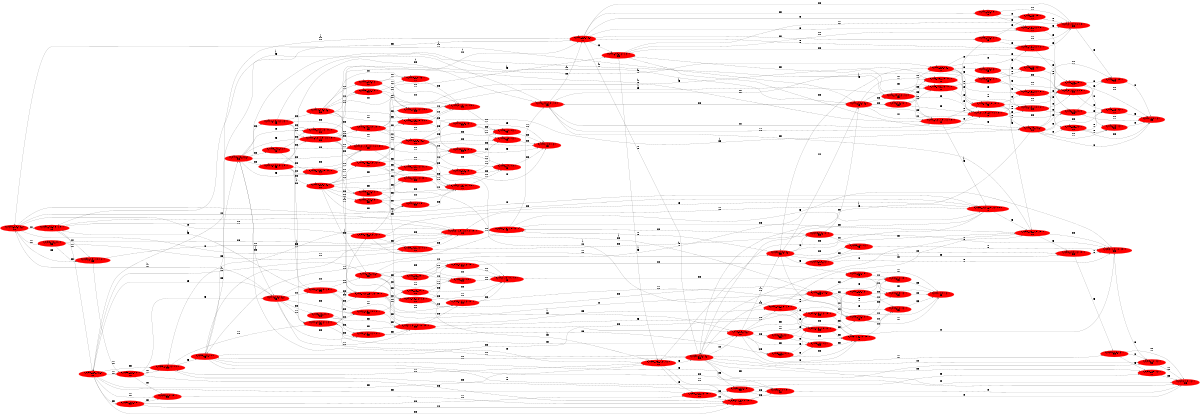 digraph seventh1 {
 rankdir=LR;
 size="8,5"
0 [label="s0~r0,phi,C = 0, B = 0, A = 0\ntrue\ntrue",color=red, style=filled];
1 [label="s0~r0,phi,C = 0, B = 1, A = 0\ntrue\ntrue",color=red, style=filled];
2 [label="s0~r0,phi,C = 0, A = 0, -B > -1, B > 0\ntrue\ntrue",color=red, style=filled];
3 [label="s0~r0,phi,C = 0, A = 0, B > 1\ntrue\ntrue",color=red, style=filled];
4 [label="s0~r0,phi,-A > -1, -B > -1, A > 0, C > 0, B > 0\ntrue\ntrue",color=red, style=filled];
5 [label="s0~r0,phi,C = 0, -A > -1, -B > -1, A > 0, B > 0\ntrue\ntrue",color=red, style=filled];
6 [label="s0~r0,phi,B = 0, -A > -1, A > 0, C > 0\ntrue\ntrue",color=red, style=filled];
7 [label="s0~r0,phi,C = 0, B = 0, -A > -1, A > 0\ntrue\ntrue",color=red, style=filled];
8 [label="s0~r0,phi,A = 0, -B > -1, B > 0, C > 0\ntrue\ntrue",color=red, style=filled];
9 [label="s0~r0,phi,B = 0, A = 0, C > 0\ntrue\ntrue",color=red, style=filled];
10 [label="s0~r0,phi,-A > -1, A > 0, C > 0, B > 1\ntrue\ntrue",color=red, style=filled];
11 [label="s0~r0,phi,C = 0, -A > -1, A > 0, B > 1\ntrue\ntrue",color=red, style=filled];
12 [label="s0~r0,phi,B = 1, -A > -1, A > 0, C > 0\ntrue\ntrue",color=red, style=filled];
13 [label="s0~r0,phi,C = 0, B = 1, -A > -1, A > 0\ntrue\ntrue",color=red, style=filled];
14 [label="s0~r0,phi,A = 0, C > 0, B > 1\ntrue\ntrue",color=red, style=filled];
15 [label="s0~r0,phi,B = 1, A = 0, C > 0\ntrue\ntrue",color=red, style=filled];
16 [label="s0~r0,b,C = 0, B = 0, A = 0\ntrue\ntrue",color=red, style=filled];
17 [label="s0~r0,phi,B = 1, A = 1, C > 0\ntrue\ntrue",color=red, style=filled];
18 [label="s0~r0,phi,A = 1, -B > -1, B > 0, C > 0\ntrue\ntrue",color=red, style=filled];
19 [label="s0~r0,phi,C = 0, B = 1, A = 1\ntrue\ntrue",color=red, style=filled];
20 [label="s0~r0,phi,C = 0, A = 1, -B > -1, B > 0\ntrue\ntrue",color=red, style=filled];
21 [label="s0~r0,phi,B = 0, A = 1, C > 0\ntrue\ntrue",color=red, style=filled];
22 [label="s0~r0,phi,C = 0, B = 0, A = 1\ntrue\ntrue",color=red, style=filled];
23 [label="s0~r0,phi,A = 1, C > 0, B > 1\ntrue\ntrue",color=red, style=filled];
24 [label="s0~r0,phi,C = 0, A = 1, B > 1\ntrue\ntrue",color=red, style=filled];
25 [label="s0~r0,b,C = 0, B = 0, -A > -1, A > 0\ntrue\ntrue",color=red, style=filled];
26 [label="s0~r0,b,-A > -1, -B > -1, A > 0, C > 0, B > 0\ntrue\ntrue",color=red, style=filled];
27 [label="s0~r0,b,C = 0, -A > -1, -B > -1, A > 0, B > 0\ntrue\ntrue",color=red, style=filled];
28 [label="s0~r0,b,B = 0, -A > -1, A > 0, C > 0\ntrue\ntrue",color=red, style=filled];
29 [label="s0~r0,b,A = 0, -B > -1, B > 0, C > 0\ntrue\ntrue",color=red, style=filled];
30 [label="s0~r0,b,C = 0, A = 0, -B > -1, B > 0\ntrue\ntrue",color=red, style=filled];
31 [label="s0~r0,b,B = 0, A = 0, C > 0\ntrue\ntrue",color=red, style=filled];
32 [label="s0~r0,phi,C > 0, B > 1, A > 1\ntrue\ntrue",color=red, style=filled];
33 [label="s0~r0,phi,B = 1, C > 0, A > 1\ntrue\ntrue",color=red, style=filled];
34 [label="s0~r0,a,b,C = 0, B = 0, A = 0\ntrue\ntrue",color=red, style=filled];
35 [label="s0~r0,a,C = 0, B = 1, A = 0\ntrue\ntrue",color=red, style=filled];
36 [label="s0~r0,b,C = 0, B = 0, A = 1\ntrue\ntrue",color=red, style=filled];
37 [label="s0~r0,phi,-B > -1, A > 1, C > 0, B > 0\ntrue\ntrue",color=red, style=filled];
38 [label="s0~r0,a,C = 0, A = 0, -B > -1, B > 0\ntrue\ntrue",color=red, style=filled];
39 [label="s0~r0,phi,C = 0, B > 1, A > 1\ntrue\ntrue",color=red, style=filled];
40 [label="s0~r0,phi,C = 0, B = 1, A > 1\ntrue\ntrue",color=red, style=filled];
41 [label="s0~r0,phi,C = 0, -B > -1, A > 1, B > 0\ntrue\ntrue",color=red, style=filled];
42 [label="s0~r0,phi,B = 0, C > 0, A > 1\ntrue\ntrue",color=red, style=filled];
43 [label="s0~r0,a,C = 0, B = 0, A = 0\ntrue\ntrue",color=red, style=filled];
44 [label="s0~r0,phi,C = 0, B = 0, A > 1\ntrue\ntrue",color=red, style=filled];
45 [label="s0~r0,b,B = 1, A = 1, C > 0\ntrue\ntrue",color=red, style=filled];
46 [label="s0~r0,b,A = 1, -B > -1, B > 0, C > 0\ntrue\ntrue",color=red, style=filled];
47 [label="s0~r0,b,B = 1, -A > -1, A > 0, C > 0\ntrue\ntrue",color=red, style=filled];
48 [label="s0~r0,b,C = 0, B = 1, A = 1\ntrue\ntrue",color=red, style=filled];
49 [label="s0~r0,b,C = 0, A = 1, -B > -1, B > 0\ntrue\ntrue",color=red, style=filled];
50 [label="s0~r0,b,C = 0, B = 1, -A > -1, A > 0\ntrue\ntrue",color=red, style=filled];
51 [label="s0~r0,b,B = 0, A = 1, C > 0\ntrue\ntrue",color=red, style=filled];
52 [label="s0~r0,b,B = 1, A = 0, C > 0\ntrue\ntrue",color=red, style=filled];
53 [label="s0~r0,b,C = 0, B = 1, A = 0\ntrue\ntrue",color=red, style=filled];
54 [label="s0~r0,a,b,-A > -1, -B > -1, A > 0, C > 0, B > 0\ntrue\ntrue",color=red, style=filled];
55 [label="s0~r0,a,b,C = 0, -A > -1, -B > -1, A > 0, B > 0\ntrue\ntrue",color=red, style=filled];
56 [label="s0~r0,a,b,B = 0, -A > -1, A > 0, C > 0\ntrue\ntrue",color=red, style=filled];
57 [label="s0~r0,a,b,C = 0, B = 0, -A > -1, A > 0\ntrue\ntrue",color=red, style=filled];
58 [label="s0~r0,a,b,A = 0, -B > -1, B > 0, C > 0\ntrue\ntrue",color=red, style=filled];
59 [label="s0~r0,a,b,C = 0, A = 0, -B > -1, B > 0\ntrue\ntrue",color=red, style=filled];
60 [label="s0~r0,a,b,B = 0, A = 0, C > 0\ntrue\ntrue",color=red, style=filled];
61 [label="s0~r0,a,-A > -1, A > 0, C > 0, B > 1\ntrue\ntrue",color=red, style=filled];
62 [label="s0~r0,a,C = 0, -A > -1, A > 0, B > 1\ntrue\ntrue",color=red, style=filled];
63 [label="s0~r0,a,B = 1, -A > -1, A > 0, C > 0\ntrue\ntrue",color=red, style=filled];
64 [label="s0~r0,a,C = 0, B = 1, -A > -1, A > 0\ntrue\ntrue",color=red, style=filled];
65 [label="s0~r0,a,A = 0, C > 0, B > 1\ntrue\ntrue",color=red, style=filled];
66 [label="s0~r0,a,C = 0, A = 0, B > 1\ntrue\ntrue",color=red, style=filled];
67 [label="s0~r0,a,B = 1, A = 0, C > 0\ntrue\ntrue",color=red, style=filled];
68 [label="s0~r0,b,-B > -1, A > 1, C > 0, B > 0\ntrue\ntrue",color=red, style=filled];
69 [label="s0~r0,b,C = 0, -B > -1, A > 1, B > 0\ntrue\ntrue",color=red, style=filled];
70 [label="s0~r0,b,B = 0, C > 0, A > 1\ntrue\ntrue",color=red, style=filled];
71 [label="s0~r0,b,C = 0, B = 0, A > 1\ntrue\ntrue",color=red, style=filled];
72 [label="s0~r0,a,-A > -1, -B > -1, A > 0, C > 0, B > 0\ntrue\ntrue",color=red, style=filled];
73 [label="s0~r0,a,C = 0, -A > -1, -B > -1, A > 0, B > 0\ntrue\ntrue",color=red, style=filled];
74 [label="s0~r0,a,A = 0, -B > -1, B > 0, C > 0\ntrue\ntrue",color=red, style=filled];
75 [label="s0~r0,a,B = 0, -A > -1, A > 0, C > 0\ntrue\ntrue",color=red, style=filled];
76 [label="s0~r0,a,C = 0, B = 0, -A > -1, A > 0\ntrue\ntrue",color=red, style=filled];
77 [label="s0~r0,a,B = 0, A = 0, C > 0\ntrue\ntrue",color=red, style=filled];
78 [label="s0~r0,b,C > 0, B > 1, A > 1\ntrue\ntrue",color=red, style=filled];
79 [label="s0~r0,b,B = 1, C > 0, A > 1\ntrue\ntrue",color=red, style=filled];
80 [label="s0~r0,b,A = 1, C > 0, B > 1\ntrue\ntrue",color=red, style=filled];
81 [label="s0~r0,b,-A > -1, A > 0, C > 0, B > 1\ntrue\ntrue",color=red, style=filled];
82 [label="s0~r0,b,C = 0, B > 1, A > 1\ntrue\ntrue",color=red, style=filled];
83 [label="s0~r0,b,C = 0, B = 1, A > 1\ntrue\ntrue",color=red, style=filled];
84 [label="s0~r0,b,C = 0, A = 1, B > 1\ntrue\ntrue",color=red, style=filled];
85 [label="s0~r0,b,C = 0, -A > -1, A > 0, B > 1\ntrue\ntrue",color=red, style=filled];
86 [label="s0~r0,b,A = 0, C > 0, B > 1\ntrue\ntrue",color=red, style=filled];
87 [label="s0~r0,b,C = 0, A = 0, B > 1\ntrue\ntrue",color=red, style=filled];
88 [label="s0~r0,a,b,B = 1, A = 1, C > 0\ntrue\ntrue",color=red, style=filled];
89 [label="s0~r0,a,b,A = 1, -B > -1, B > 0, C > 0\ntrue\ntrue",color=red, style=filled];
90 [label="s0~r0,a,b,B = 1, -A > -1, A > 0, C > 0\ntrue\ntrue",color=red, style=filled];
91 [label="s0~r0,a,b,C = 0, B = 1, A = 1\ntrue\ntrue",color=red, style=filled];
92 [label="s0~r0,a,b,C = 0, A = 1, -B > -1, B > 0\ntrue\ntrue",color=red, style=filled];
93 [label="s0~r0,a,b,C = 0, B = 1, -A > -1, A > 0\ntrue\ntrue",color=red, style=filled];
94 [label="s0~r0,a,b,B = 0, A = 1, C > 0\ntrue\ntrue",color=red, style=filled];
95 [label="s0~r0,a,b,C = 0, B = 0, A = 1\ntrue\ntrue",color=red, style=filled];
96 [label="s0~r0,a,b,B = 1, A = 0, C > 0\ntrue\ntrue",color=red, style=filled];
97 [label="s0~r0,a,b,C = 0, B = 1, A = 0\ntrue\ntrue",color=red, style=filled];
98 [label="s0~r0,a,A = 1, C > 0, B > 1\ntrue\ntrue",color=red, style=filled];
99 [label="s0~r0,a,C = 0, A = 1, B > 1\ntrue\ntrue",color=red, style=filled];
100 [label="s0~r0,a,B = 1, A = 1, C > 0\ntrue\ntrue",color=red, style=filled];
101 [label="s0~r0,a,C = 0, B = 1, A = 1\ntrue\ntrue",color=red, style=filled];
102 [label="s0~r0,a,A = 1, -B > -1, B > 0, C > 0\ntrue\ntrue",color=red, style=filled];
103 [label="s0~r0,a,C = 0, A = 1, -B > -1, B > 0\ntrue\ntrue",color=red, style=filled];
104 [label="s0~r0,a,B = 0, A = 1, C > 0\ntrue\ntrue",color=red, style=filled];
105 [label="s0~r0,a,C = 0, B = 0, A = 1\ntrue\ntrue",color=red, style=filled];
106 [label="s0~r0,a,b,C > 0, B > 1, A > 1\ntrue\ntrue",color=red, style=filled];
107 [label="s0~r0,a,b,B = 1, C > 0, A > 1\ntrue\ntrue",color=red, style=filled];
108 [label="s0~r0,a,b,A = 1, C > 0, B > 1\ntrue\ntrue",color=red, style=filled];
109 [label="s0~r0,a,b,-B > -1, A > 1, C > 0, B > 0\ntrue\ntrue",color=red, style=filled];
110 [label="s0~r0,a,b,-A > -1, A > 0, C > 0, B > 1\ntrue\ntrue",color=red, style=filled];
111 [label="s0~r0,a,b,C = 0, B > 1, A > 1\ntrue\ntrue",color=red, style=filled];
112 [label="s0~r0,a,b,C = 0, B = 1, A > 1\ntrue\ntrue",color=red, style=filled];
113 [label="s0~r0,a,b,C = 0, A = 1, B > 1\ntrue\ntrue",color=red, style=filled];
114 [label="s0~r0,a,b,C = 0, -B > -1, A > 1, B > 0\ntrue\ntrue",color=red, style=filled];
115 [label="s0~r0,a,b,C = 0, -A > -1, A > 0, B > 1\ntrue\ntrue",color=red, style=filled];
116 [label="s0~r0,a,b,B = 0, C > 0, A > 1\ntrue\ntrue",color=red, style=filled];
117 [label="s0~r0,a,b,C = 0, B = 0, A > 1\ntrue\ntrue",color=red, style=filled];
118 [label="s0~r0,a,b,A = 0, C > 0, B > 1\ntrue\ntrue",color=red, style=filled];
119 [label="s0~r0,a,b,C = 0, A = 0, B > 1\ntrue\ntrue",color=red, style=filled];
120 [label="s0~r0,a,C > 0, B > 1, A > 1\ntrue\ntrue",color=red, style=filled];
121 [label="s0~r0,a,C = 0, B > 1, A > 1\ntrue\ntrue",color=red, style=filled];
122 [label="s0~r0,a,B = 1, C > 0, A > 1\ntrue\ntrue",color=red, style=filled];
123 [label="s0~r0,a,C = 0, B = 1, A > 1\ntrue\ntrue",color=red, style=filled];
124 [label="s0~r0,a,-B > -1, A > 1, C > 0, B > 0\ntrue\ntrue",color=red, style=filled];
125 [label="s0~r0,a,C = 0, -B > -1, A > 1, B > 0\ntrue\ntrue",color=red, style=filled];
126 [label="s0~r0,a,B = 0, C > 0, A > 1\ntrue\ntrue",color=red, style=filled];
127 [label="s0~r0,a,C = 0, B = 0, A > 1\ntrue\ntrue",color=red, style=filled];
0 -> 4 [label="\ntrue\ntrue"];
0 -> 5 [label="\ntrue\ntrue"];
0 -> 6 [label="\ntrue\ntrue"];
0 -> 7 [label="\ntrue\ntrue"];
0 -> 8 [label="\ntrue\ntrue"];
0 -> 2 [label="\ntrue\ntrue"];
0 -> 9 [label="\ntrue\ntrue"];
1 -> 10 [label="\ntrue\ntrue"];
1 -> 11 [label="\ntrue\ntrue"];
1 -> 12 [label="\ntrue\ntrue"];
1 -> 13 [label="\ntrue\ntrue"];
1 -> 14 [label="\ntrue\ntrue"];
1 -> 3 [label="\ntrue\ntrue"];
1 -> 15 [label="\ntrue\ntrue"];
1 -> 16 [label="\ntrue\ntrue"];
2 -> 1 [label="\ntrue\ntrue"];
2 -> 4 [label="\ntrue\ntrue"];
2 -> 5 [label="\ntrue\ntrue"];
2 -> 8 [label="\ntrue\ntrue"];
3 -> 10 [label="\ntrue\ntrue"];
3 -> 11 [label="\ntrue\ntrue"];
3 -> 14 [label="\ntrue\ntrue"];
4 -> 17 [label="\ntrue\ntrue"];
4 -> 18 [label="\ntrue\ntrue"];
4 -> 12 [label="\ntrue\ntrue"];
5 -> 19 [label="\ntrue\ntrue"];
5 -> 20 [label="\ntrue\ntrue"];
5 -> 13 [label="\ntrue\ntrue"];
5 -> 4 [label="\ntrue\ntrue"];
6 -> 21 [label="\ntrue\ntrue"];
6 -> 4 [label="\ntrue\ntrue"];
7 -> 22 [label="\ntrue\ntrue"];
7 -> 4 [label="\ntrue\ntrue"];
7 -> 5 [label="\ntrue\ntrue"];
7 -> 6 [label="\ntrue\ntrue"];
8 -> 15 [label="\ntrue\ntrue"];
8 -> 4 [label="\ntrue\ntrue"];
9 -> 4 [label="\ntrue\ntrue"];
9 -> 6 [label="\ntrue\ntrue"];
9 -> 8 [label="\ntrue\ntrue"];
10 -> 23 [label="\ntrue\ntrue"];
11 -> 24 [label="\ntrue\ntrue"];
11 -> 10 [label="\ntrue\ntrue"];
12 -> 17 [label="\ntrue\ntrue"];
12 -> 10 [label="\ntrue\ntrue"];
12 -> 25 [label="\ntrue\ntrue"];
13 -> 19 [label="\ntrue\ntrue"];
13 -> 10 [label="\ntrue\ntrue"];
13 -> 11 [label="\ntrue\ntrue"];
13 -> 12 [label="\ntrue\ntrue"];
13 -> 25 [label="\ntrue\ntrue"];
14 -> 10 [label="\ntrue\ntrue"];
15 -> 10 [label="\ntrue\ntrue"];
15 -> 12 [label="\ntrue\ntrue"];
15 -> 14 [label="\ntrue\ntrue"];
15 -> 16 [label="\ntrue\ntrue"];
16 -> 26 [label="\ntrue\ntrue"];
16 -> 27 [label="\ntrue\ntrue"];
16 -> 28 [label="\ntrue\ntrue"];
16 -> 25 [label="\ntrue\ntrue"];
16 -> 29 [label="\ntrue\ntrue"];
16 -> 30 [label="\ntrue\ntrue"];
16 -> 31 [label="\ntrue\ntrue"];
16 -> 0 [label="b\ntrue\ntrue"];
17 -> 32 [label="\ntrue\ntrue"];
17 -> 33 [label="\ntrue\ntrue"];
17 -> 23 [label="\ntrue\ntrue"];
17 -> 34 [label="\ntrue\ntrue"];
17 -> 35 [label="\ntrue\ntrue"];
17 -> 36 [label="\ntrue\ntrue"];
18 -> 17 [label="\ntrue\ntrue"];
18 -> 37 [label="\ntrue\ntrue"];
18 -> 38 [label="\ntrue\ntrue"];
19 -> 32 [label="\ntrue\ntrue"];
19 -> 39 [label="\ntrue\ntrue"];
19 -> 33 [label="\ntrue\ntrue"];
19 -> 40 [label="\ntrue\ntrue"];
19 -> 23 [label="\ntrue\ntrue"];
19 -> 24 [label="\ntrue\ntrue"];
19 -> 17 [label="\ntrue\ntrue"];
19 -> 34 [label="\ntrue\ntrue"];
19 -> 35 [label="\ntrue\ntrue"];
19 -> 36 [label="\ntrue\ntrue"];
20 -> 19 [label="\ntrue\ntrue"];
20 -> 37 [label="\ntrue\ntrue"];
20 -> 41 [label="\ntrue\ntrue"];
20 -> 18 [label="\ntrue\ntrue"];
20 -> 38 [label="\ntrue\ntrue"];
21 -> 37 [label="\ntrue\ntrue"];
21 -> 42 [label="\ntrue\ntrue"];
21 -> 18 [label="\ntrue\ntrue"];
21 -> 43 [label="\ntrue\ntrue"];
22 -> 37 [label="\ntrue\ntrue"];
22 -> 41 [label="\ntrue\ntrue"];
22 -> 42 [label="\ntrue\ntrue"];
22 -> 44 [label="\ntrue\ntrue"];
22 -> 18 [label="\ntrue\ntrue"];
22 -> 20 [label="\ntrue\ntrue"];
22 -> 21 [label="\ntrue\ntrue"];
22 -> 43 [label="\ntrue\ntrue"];
23 -> 32 [label="\ntrue\ntrue"];
24 -> 32 [label="\ntrue\ntrue"];
24 -> 39 [label="\ntrue\ntrue"];
24 -> 23 [label="\ntrue\ntrue"];
25 -> 36 [label="\ntrue\ntrue"];
25 -> 26 [label="\ntrue\ntrue"];
25 -> 27 [label="\ntrue\ntrue"];
25 -> 28 [label="\ntrue\ntrue"];
25 -> 7 [label="b\ntrue\ntrue"];
26 -> 45 [label="\ntrue\ntrue"];
26 -> 46 [label="\ntrue\ntrue"];
26 -> 47 [label="\ntrue\ntrue"];
27 -> 48 [label="\ntrue\ntrue"];
27 -> 49 [label="\ntrue\ntrue"];
27 -> 50 [label="\ntrue\ntrue"];
27 -> 26 [label="\ntrue\ntrue"];
27 -> 5 [label="b\ntrue\ntrue"];
28 -> 51 [label="\ntrue\ntrue"];
28 -> 26 [label="\ntrue\ntrue"];
29 -> 52 [label="\ntrue\ntrue"];
29 -> 26 [label="\ntrue\ntrue"];
30 -> 53 [label="\ntrue\ntrue"];
30 -> 26 [label="\ntrue\ntrue"];
30 -> 27 [label="\ntrue\ntrue"];
30 -> 29 [label="\ntrue\ntrue"];
30 -> 2 [label="b\ntrue\ntrue"];
31 -> 26 [label="\ntrue\ntrue"];
31 -> 28 [label="\ntrue\ntrue"];
31 -> 29 [label="\ntrue\ntrue"];
33 -> 32 [label="\ntrue\ntrue"];
34 -> 54 [label="\ntrue\ntrue"];
34 -> 55 [label="\ntrue\ntrue"];
34 -> 56 [label="\ntrue\ntrue"];
34 -> 57 [label="\ntrue\ntrue"];
34 -> 58 [label="\ntrue\ntrue"];
34 -> 59 [label="\ntrue\ntrue"];
34 -> 60 [label="\ntrue\ntrue"];
34 -> 16 [label="a\ntrue\ntrue"];
34 -> 43 [label="b\ntrue\ntrue"];
35 -> 61 [label="\ntrue\ntrue"];
35 -> 62 [label="\ntrue\ntrue"];
35 -> 63 [label="\ntrue\ntrue"];
35 -> 64 [label="\ntrue\ntrue"];
35 -> 65 [label="\ntrue\ntrue"];
35 -> 66 [label="\ntrue\ntrue"];
35 -> 67 [label="\ntrue\ntrue"];
35 -> 1 [label="a\ntrue\ntrue"];
36 -> 68 [label="\ntrue\ntrue"];
36 -> 69 [label="\ntrue\ntrue"];
36 -> 70 [label="\ntrue\ntrue"];
36 -> 71 [label="\ntrue\ntrue"];
36 -> 46 [label="\ntrue\ntrue"];
36 -> 49 [label="\ntrue\ntrue"];
36 -> 51 [label="\ntrue\ntrue"];
36 -> 22 [label="b\ntrue\ntrue"];
37 -> 33 [label="\ntrue\ntrue"];
38 -> 35 [label="\ntrue\ntrue"];
38 -> 72 [label="\ntrue\ntrue"];
38 -> 73 [label="\ntrue\ntrue"];
38 -> 74 [label="\ntrue\ntrue"];
38 -> 2 [label="a\ntrue\ntrue"];
39 -> 32 [label="\ntrue\ntrue"];
40 -> 32 [label="\ntrue\ntrue"];
40 -> 39 [label="\ntrue\ntrue"];
40 -> 33 [label="\ntrue\ntrue"];
41 -> 40 [label="\ntrue\ntrue"];
41 -> 37 [label="\ntrue\ntrue"];
42 -> 37 [label="\ntrue\ntrue"];
43 -> 72 [label="\ntrue\ntrue"];
43 -> 73 [label="\ntrue\ntrue"];
43 -> 75 [label="\ntrue\ntrue"];
43 -> 76 [label="\ntrue\ntrue"];
43 -> 74 [label="\ntrue\ntrue"];
43 -> 38 [label="\ntrue\ntrue"];
43 -> 77 [label="\ntrue\ntrue"];
43 -> 0 [label="a\ntrue\ntrue"];
44 -> 37 [label="\ntrue\ntrue"];
44 -> 41 [label="\ntrue\ntrue"];
44 -> 42 [label="\ntrue\ntrue"];
45 -> 78 [label="\ntrue\ntrue"];
45 -> 79 [label="\ntrue\ntrue"];
45 -> 80 [label="\ntrue\ntrue"];
46 -> 45 [label="\ntrue\ntrue"];
46 -> 68 [label="\ntrue\ntrue"];
47 -> 45 [label="\ntrue\ntrue"];
47 -> 81 [label="\ntrue\ntrue"];
48 -> 78 [label="\ntrue\ntrue"];
48 -> 82 [label="\ntrue\ntrue"];
48 -> 79 [label="\ntrue\ntrue"];
48 -> 83 [label="\ntrue\ntrue"];
48 -> 80 [label="\ntrue\ntrue"];
48 -> 84 [label="\ntrue\ntrue"];
48 -> 45 [label="\ntrue\ntrue"];
48 -> 19 [label="b\ntrue\ntrue"];
49 -> 48 [label="\ntrue\ntrue"];
49 -> 68 [label="\ntrue\ntrue"];
49 -> 69 [label="\ntrue\ntrue"];
49 -> 46 [label="\ntrue\ntrue"];
49 -> 20 [label="b\ntrue\ntrue"];
50 -> 48 [label="\ntrue\ntrue"];
50 -> 81 [label="\ntrue\ntrue"];
50 -> 85 [label="\ntrue\ntrue"];
50 -> 47 [label="\ntrue\ntrue"];
50 -> 13 [label="b\ntrue\ntrue"];
51 -> 68 [label="\ntrue\ntrue"];
51 -> 70 [label="\ntrue\ntrue"];
51 -> 46 [label="\ntrue\ntrue"];
52 -> 81 [label="\ntrue\ntrue"];
52 -> 47 [label="\ntrue\ntrue"];
52 -> 86 [label="\ntrue\ntrue"];
53 -> 81 [label="\ntrue\ntrue"];
53 -> 85 [label="\ntrue\ntrue"];
53 -> 47 [label="\ntrue\ntrue"];
53 -> 50 [label="\ntrue\ntrue"];
53 -> 86 [label="\ntrue\ntrue"];
53 -> 87 [label="\ntrue\ntrue"];
53 -> 52 [label="\ntrue\ntrue"];
53 -> 1 [label="b\ntrue\ntrue"];
54 -> 88 [label="\ntrue\ntrue"];
54 -> 89 [label="\ntrue\ntrue"];
54 -> 90 [label="\ntrue\ntrue"];
55 -> 91 [label="\ntrue\ntrue"];
55 -> 92 [label="\ntrue\ntrue"];
55 -> 93 [label="\ntrue\ntrue"];
55 -> 54 [label="\ntrue\ntrue"];
55 -> 27 [label="a\ntrue\ntrue"];
55 -> 73 [label="b\ntrue\ntrue"];
56 -> 94 [label="\ntrue\ntrue"];
56 -> 54 [label="\ntrue\ntrue"];
57 -> 95 [label="\ntrue\ntrue"];
57 -> 54 [label="\ntrue\ntrue"];
57 -> 55 [label="\ntrue\ntrue"];
57 -> 56 [label="\ntrue\ntrue"];
57 -> 25 [label="a\ntrue\ntrue"];
57 -> 76 [label="b\ntrue\ntrue"];
58 -> 96 [label="\ntrue\ntrue"];
58 -> 54 [label="\ntrue\ntrue"];
59 -> 97 [label="\ntrue\ntrue"];
59 -> 54 [label="\ntrue\ntrue"];
59 -> 55 [label="\ntrue\ntrue"];
59 -> 58 [label="\ntrue\ntrue"];
59 -> 30 [label="a\ntrue\ntrue"];
59 -> 38 [label="b\ntrue\ntrue"];
60 -> 54 [label="\ntrue\ntrue"];
60 -> 56 [label="\ntrue\ntrue"];
60 -> 58 [label="\ntrue\ntrue"];
61 -> 98 [label="\ntrue\ntrue"];
62 -> 99 [label="\ntrue\ntrue"];
62 -> 61 [label="\ntrue\ntrue"];
63 -> 100 [label="\ntrue\ntrue"];
63 -> 61 [label="\ntrue\ntrue"];
64 -> 101 [label="\ntrue\ntrue"];
64 -> 61 [label="\ntrue\ntrue"];
64 -> 62 [label="\ntrue\ntrue"];
64 -> 63 [label="\ntrue\ntrue"];
64 -> 13 [label="a\ntrue\ntrue"];
65 -> 61 [label="\ntrue\ntrue"];
66 -> 61 [label="\ntrue\ntrue"];
66 -> 62 [label="\ntrue\ntrue"];
66 -> 65 [label="\ntrue\ntrue"];
67 -> 61 [label="\ntrue\ntrue"];
67 -> 63 [label="\ntrue\ntrue"];
67 -> 65 [label="\ntrue\ntrue"];
68 -> 79 [label="\ntrue\ntrue"];
69 -> 83 [label="\ntrue\ntrue"];
69 -> 68 [label="\ntrue\ntrue"];
70 -> 68 [label="\ntrue\ntrue"];
71 -> 68 [label="\ntrue\ntrue"];
71 -> 69 [label="\ntrue\ntrue"];
71 -> 70 [label="\ntrue\ntrue"];
72 -> 100 [label="\ntrue\ntrue"];
72 -> 102 [label="\ntrue\ntrue"];
72 -> 63 [label="\ntrue\ntrue"];
73 -> 101 [label="\ntrue\ntrue"];
73 -> 103 [label="\ntrue\ntrue"];
73 -> 64 [label="\ntrue\ntrue"];
73 -> 72 [label="\ntrue\ntrue"];
73 -> 5 [label="a\ntrue\ntrue"];
74 -> 67 [label="\ntrue\ntrue"];
74 -> 72 [label="\ntrue\ntrue"];
75 -> 104 [label="\ntrue\ntrue"];
75 -> 72 [label="\ntrue\ntrue"];
76 -> 105 [label="\ntrue\ntrue"];
76 -> 72 [label="\ntrue\ntrue"];
76 -> 73 [label="\ntrue\ntrue"];
76 -> 75 [label="\ntrue\ntrue"];
76 -> 7 [label="a\ntrue\ntrue"];
77 -> 72 [label="\ntrue\ntrue"];
77 -> 75 [label="\ntrue\ntrue"];
77 -> 74 [label="\ntrue\ntrue"];
79 -> 78 [label="\ntrue\ntrue"];
80 -> 78 [label="\ntrue\ntrue"];
81 -> 80 [label="\ntrue\ntrue"];
82 -> 78 [label="\ntrue\ntrue"];
83 -> 78 [label="\ntrue\ntrue"];
83 -> 82 [label="\ntrue\ntrue"];
83 -> 79 [label="\ntrue\ntrue"];
84 -> 78 [label="\ntrue\ntrue"];
84 -> 82 [label="\ntrue\ntrue"];
84 -> 80 [label="\ntrue\ntrue"];
85 -> 84 [label="\ntrue\ntrue"];
85 -> 81 [label="\ntrue\ntrue"];
86 -> 81 [label="\ntrue\ntrue"];
87 -> 81 [label="\ntrue\ntrue"];
87 -> 85 [label="\ntrue\ntrue"];
87 -> 86 [label="\ntrue\ntrue"];
88 -> 106 [label="\ntrue\ntrue"];
88 -> 107 [label="\ntrue\ntrue"];
88 -> 108 [label="\ntrue\ntrue"];
89 -> 88 [label="\ntrue\ntrue"];
89 -> 109 [label="\ntrue\ntrue"];
90 -> 88 [label="\ntrue\ntrue"];
90 -> 110 [label="\ntrue\ntrue"];
91 -> 106 [label="\ntrue\ntrue"];
91 -> 111 [label="\ntrue\ntrue"];
91 -> 107 [label="\ntrue\ntrue"];
91 -> 112 [label="\ntrue\ntrue"];
91 -> 108 [label="\ntrue\ntrue"];
91 -> 113 [label="\ntrue\ntrue"];
91 -> 88 [label="\ntrue\ntrue"];
91 -> 48 [label="a\ntrue\ntrue"];
91 -> 101 [label="b\ntrue\ntrue"];
92 -> 91 [label="\ntrue\ntrue"];
92 -> 109 [label="\ntrue\ntrue"];
92 -> 114 [label="\ntrue\ntrue"];
92 -> 89 [label="\ntrue\ntrue"];
92 -> 49 [label="a\ntrue\ntrue"];
92 -> 103 [label="b\ntrue\ntrue"];
93 -> 91 [label="\ntrue\ntrue"];
93 -> 110 [label="\ntrue\ntrue"];
93 -> 115 [label="\ntrue\ntrue"];
93 -> 90 [label="\ntrue\ntrue"];
93 -> 50 [label="a\ntrue\ntrue"];
93 -> 64 [label="b\ntrue\ntrue"];
94 -> 109 [label="\ntrue\ntrue"];
94 -> 116 [label="\ntrue\ntrue"];
94 -> 89 [label="\ntrue\ntrue"];
95 -> 109 [label="\ntrue\ntrue"];
95 -> 114 [label="\ntrue\ntrue"];
95 -> 116 [label="\ntrue\ntrue"];
95 -> 117 [label="\ntrue\ntrue"];
95 -> 89 [label="\ntrue\ntrue"];
95 -> 92 [label="\ntrue\ntrue"];
95 -> 94 [label="\ntrue\ntrue"];
95 -> 36 [label="a\ntrue\ntrue"];
95 -> 105 [label="b\ntrue\ntrue"];
96 -> 110 [label="\ntrue\ntrue"];
96 -> 90 [label="\ntrue\ntrue"];
96 -> 118 [label="\ntrue\ntrue"];
97 -> 110 [label="\ntrue\ntrue"];
97 -> 115 [label="\ntrue\ntrue"];
97 -> 90 [label="\ntrue\ntrue"];
97 -> 93 [label="\ntrue\ntrue"];
97 -> 118 [label="\ntrue\ntrue"];
97 -> 119 [label="\ntrue\ntrue"];
97 -> 96 [label="\ntrue\ntrue"];
97 -> 53 [label="a\ntrue\ntrue"];
97 -> 35 [label="b\ntrue\ntrue"];
98 -> 120 [label="\ntrue\ntrue"];
99 -> 120 [label="\ntrue\ntrue"];
99 -> 121 [label="\ntrue\ntrue"];
99 -> 98 [label="\ntrue\ntrue"];
100 -> 120 [label="\ntrue\ntrue"];
100 -> 122 [label="\ntrue\ntrue"];
100 -> 98 [label="\ntrue\ntrue"];
101 -> 120 [label="\ntrue\ntrue"];
101 -> 121 [label="\ntrue\ntrue"];
101 -> 122 [label="\ntrue\ntrue"];
101 -> 123 [label="\ntrue\ntrue"];
101 -> 98 [label="\ntrue\ntrue"];
101 -> 99 [label="\ntrue\ntrue"];
101 -> 100 [label="\ntrue\ntrue"];
101 -> 19 [label="a\ntrue\ntrue"];
102 -> 100 [label="\ntrue\ntrue"];
102 -> 124 [label="\ntrue\ntrue"];
103 -> 101 [label="\ntrue\ntrue"];
103 -> 124 [label="\ntrue\ntrue"];
103 -> 125 [label="\ntrue\ntrue"];
103 -> 102 [label="\ntrue\ntrue"];
103 -> 20 [label="a\ntrue\ntrue"];
104 -> 124 [label="\ntrue\ntrue"];
104 -> 126 [label="\ntrue\ntrue"];
104 -> 102 [label="\ntrue\ntrue"];
105 -> 124 [label="\ntrue\ntrue"];
105 -> 125 [label="\ntrue\ntrue"];
105 -> 126 [label="\ntrue\ntrue"];
105 -> 127 [label="\ntrue\ntrue"];
105 -> 102 [label="\ntrue\ntrue"];
105 -> 103 [label="\ntrue\ntrue"];
105 -> 104 [label="\ntrue\ntrue"];
105 -> 22 [label="a\ntrue\ntrue"];
107 -> 106 [label="\ntrue\ntrue"];
108 -> 106 [label="\ntrue\ntrue"];
109 -> 107 [label="\ntrue\ntrue"];
110 -> 108 [label="\ntrue\ntrue"];
111 -> 106 [label="\ntrue\ntrue"];
112 -> 106 [label="\ntrue\ntrue"];
112 -> 111 [label="\ntrue\ntrue"];
112 -> 107 [label="\ntrue\ntrue"];
113 -> 106 [label="\ntrue\ntrue"];
113 -> 111 [label="\ntrue\ntrue"];
113 -> 108 [label="\ntrue\ntrue"];
114 -> 112 [label="\ntrue\ntrue"];
114 -> 109 [label="\ntrue\ntrue"];
115 -> 113 [label="\ntrue\ntrue"];
115 -> 110 [label="\ntrue\ntrue"];
116 -> 109 [label="\ntrue\ntrue"];
117 -> 109 [label="\ntrue\ntrue"];
117 -> 114 [label="\ntrue\ntrue"];
117 -> 116 [label="\ntrue\ntrue"];
118 -> 110 [label="\ntrue\ntrue"];
119 -> 110 [label="\ntrue\ntrue"];
119 -> 115 [label="\ntrue\ntrue"];
119 -> 118 [label="\ntrue\ntrue"];
121 -> 120 [label="\ntrue\ntrue"];
122 -> 120 [label="\ntrue\ntrue"];
123 -> 120 [label="\ntrue\ntrue"];
123 -> 121 [label="\ntrue\ntrue"];
123 -> 122 [label="\ntrue\ntrue"];
124 -> 122 [label="\ntrue\ntrue"];
125 -> 123 [label="\ntrue\ntrue"];
125 -> 124 [label="\ntrue\ntrue"];
126 -> 124 [label="\ntrue\ntrue"];
127 -> 124 [label="\ntrue\ntrue"];
127 -> 125 [label="\ntrue\ntrue"];
127 -> 126 [label="\ntrue\ntrue"];
}